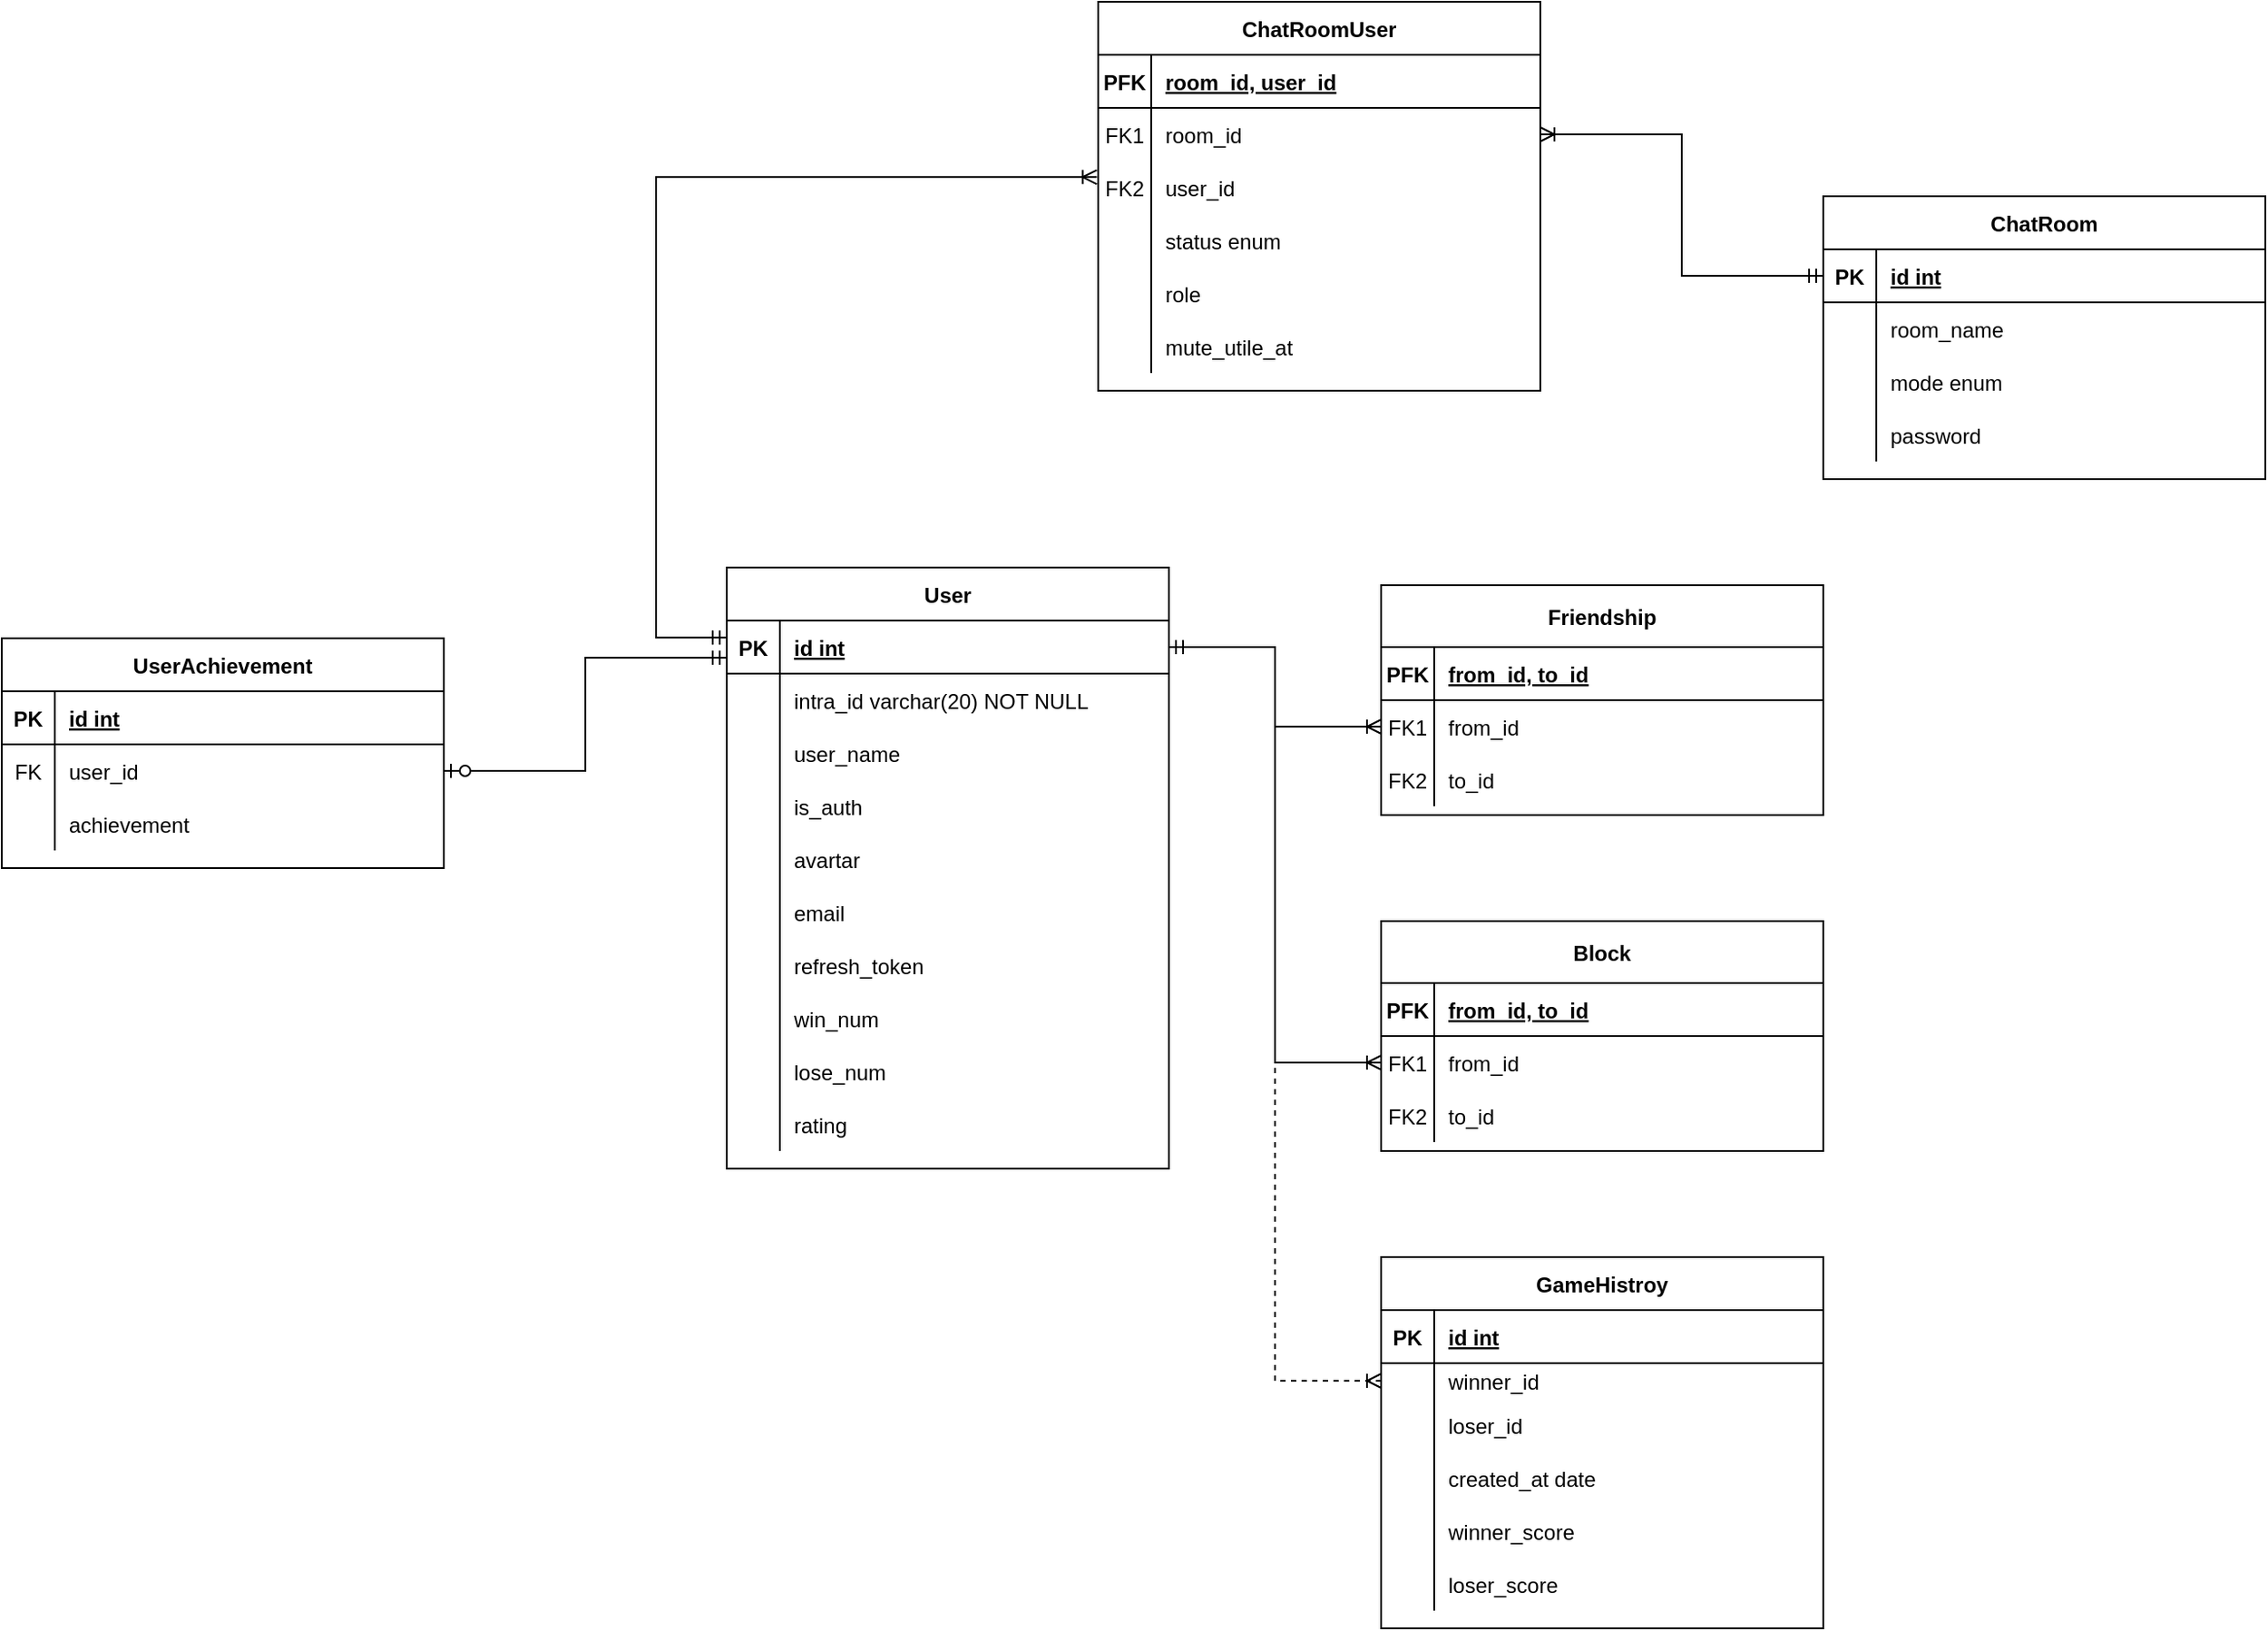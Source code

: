 <mxfile version="21.6.5" type="device">
  <diagram id="R2lEEEUBdFMjLlhIrx00" name="Page-1">
    <mxGraphModel dx="1644" dy="1623" grid="1" gridSize="10" guides="1" tooltips="1" connect="1" arrows="1" fold="1" page="1" pageScale="1" pageWidth="850" pageHeight="1100" math="0" shadow="0" extFonts="Permanent Marker^https://fonts.googleapis.com/css?family=Permanent+Marker">
      <root>
        <mxCell id="0" />
        <mxCell id="1" parent="0" />
        <mxCell id="lOmUBnbk2ktsmY-F3vOk-1" value="User" style="shape=table;startSize=30;container=1;collapsible=1;childLayout=tableLayout;fixedRows=1;rowLines=0;fontStyle=1;align=center;resizeLast=1;" parent="1" vertex="1">
          <mxGeometry y="250" width="250" height="340" as="geometry" />
        </mxCell>
        <mxCell id="lOmUBnbk2ktsmY-F3vOk-2" value="" style="shape=partialRectangle;collapsible=0;dropTarget=0;pointerEvents=0;fillColor=none;points=[[0,0.5],[1,0.5]];portConstraint=eastwest;top=0;left=0;right=0;bottom=1;" parent="lOmUBnbk2ktsmY-F3vOk-1" vertex="1">
          <mxGeometry y="30" width="250" height="30" as="geometry" />
        </mxCell>
        <mxCell id="lOmUBnbk2ktsmY-F3vOk-3" value="PK" style="shape=partialRectangle;overflow=hidden;connectable=0;fillColor=none;top=0;left=0;bottom=0;right=0;fontStyle=1;" parent="lOmUBnbk2ktsmY-F3vOk-2" vertex="1">
          <mxGeometry width="30" height="30" as="geometry">
            <mxRectangle width="30" height="30" as="alternateBounds" />
          </mxGeometry>
        </mxCell>
        <mxCell id="lOmUBnbk2ktsmY-F3vOk-4" value="id int" style="shape=partialRectangle;overflow=hidden;connectable=0;fillColor=none;top=0;left=0;bottom=0;right=0;align=left;spacingLeft=6;fontStyle=5;" parent="lOmUBnbk2ktsmY-F3vOk-2" vertex="1">
          <mxGeometry x="30" width="220" height="30" as="geometry">
            <mxRectangle width="220" height="30" as="alternateBounds" />
          </mxGeometry>
        </mxCell>
        <mxCell id="3Igh5YAxIbM6BhiKC6Sn-34" style="shape=partialRectangle;collapsible=0;dropTarget=0;pointerEvents=0;fillColor=none;points=[[0,0.5],[1,0.5]];portConstraint=eastwest;top=0;left=0;right=0;bottom=0;" parent="lOmUBnbk2ktsmY-F3vOk-1" vertex="1">
          <mxGeometry y="60" width="250" height="30" as="geometry" />
        </mxCell>
        <mxCell id="3Igh5YAxIbM6BhiKC6Sn-35" style="shape=partialRectangle;overflow=hidden;connectable=0;fillColor=none;top=0;left=0;bottom=0;right=0;" parent="3Igh5YAxIbM6BhiKC6Sn-34" vertex="1">
          <mxGeometry width="30" height="30" as="geometry">
            <mxRectangle width="30" height="30" as="alternateBounds" />
          </mxGeometry>
        </mxCell>
        <mxCell id="3Igh5YAxIbM6BhiKC6Sn-36" value="intra_id varchar(20) NOT NULL" style="shape=partialRectangle;overflow=hidden;connectable=0;fillColor=none;top=0;left=0;bottom=0;right=0;align=left;spacingLeft=6;" parent="3Igh5YAxIbM6BhiKC6Sn-34" vertex="1">
          <mxGeometry x="30" width="220" height="30" as="geometry">
            <mxRectangle width="220" height="30" as="alternateBounds" />
          </mxGeometry>
        </mxCell>
        <mxCell id="lOmUBnbk2ktsmY-F3vOk-8" value="" style="shape=partialRectangle;collapsible=0;dropTarget=0;pointerEvents=0;fillColor=none;points=[[0,0.5],[1,0.5]];portConstraint=eastwest;top=0;left=0;right=0;bottom=0;" parent="lOmUBnbk2ktsmY-F3vOk-1" vertex="1">
          <mxGeometry y="90" width="250" height="30" as="geometry" />
        </mxCell>
        <mxCell id="lOmUBnbk2ktsmY-F3vOk-9" value="" style="shape=partialRectangle;overflow=hidden;connectable=0;fillColor=none;top=0;left=0;bottom=0;right=0;" parent="lOmUBnbk2ktsmY-F3vOk-8" vertex="1">
          <mxGeometry width="30" height="30" as="geometry">
            <mxRectangle width="30" height="30" as="alternateBounds" />
          </mxGeometry>
        </mxCell>
        <mxCell id="lOmUBnbk2ktsmY-F3vOk-10" value="user_name" style="shape=partialRectangle;overflow=hidden;connectable=0;fillColor=none;top=0;left=0;bottom=0;right=0;align=left;spacingLeft=6;" parent="lOmUBnbk2ktsmY-F3vOk-8" vertex="1">
          <mxGeometry x="30" width="220" height="30" as="geometry">
            <mxRectangle width="220" height="30" as="alternateBounds" />
          </mxGeometry>
        </mxCell>
        <mxCell id="lOmUBnbk2ktsmY-F3vOk-19" value="" style="shape=partialRectangle;collapsible=0;dropTarget=0;pointerEvents=0;fillColor=none;points=[[0,0.5],[1,0.5]];portConstraint=eastwest;top=0;left=0;right=0;bottom=0;" parent="lOmUBnbk2ktsmY-F3vOk-1" vertex="1">
          <mxGeometry y="120" width="250" height="30" as="geometry" />
        </mxCell>
        <mxCell id="lOmUBnbk2ktsmY-F3vOk-20" value="" style="shape=partialRectangle;overflow=hidden;connectable=0;fillColor=none;top=0;left=0;bottom=0;right=0;" parent="lOmUBnbk2ktsmY-F3vOk-19" vertex="1">
          <mxGeometry width="30" height="30" as="geometry">
            <mxRectangle width="30" height="30" as="alternateBounds" />
          </mxGeometry>
        </mxCell>
        <mxCell id="lOmUBnbk2ktsmY-F3vOk-21" value="is_auth" style="shape=partialRectangle;overflow=hidden;connectable=0;fillColor=none;top=0;left=0;bottom=0;right=0;align=left;spacingLeft=6;" parent="lOmUBnbk2ktsmY-F3vOk-19" vertex="1">
          <mxGeometry x="30" width="220" height="30" as="geometry">
            <mxRectangle width="220" height="30" as="alternateBounds" />
          </mxGeometry>
        </mxCell>
        <mxCell id="lOmUBnbk2ktsmY-F3vOk-22" value="" style="shape=partialRectangle;collapsible=0;dropTarget=0;pointerEvents=0;fillColor=none;points=[[0,0.5],[1,0.5]];portConstraint=eastwest;top=0;left=0;right=0;bottom=0;" parent="lOmUBnbk2ktsmY-F3vOk-1" vertex="1">
          <mxGeometry y="150" width="250" height="30" as="geometry" />
        </mxCell>
        <mxCell id="lOmUBnbk2ktsmY-F3vOk-23" value="" style="shape=partialRectangle;overflow=hidden;connectable=0;fillColor=none;top=0;left=0;bottom=0;right=0;" parent="lOmUBnbk2ktsmY-F3vOk-22" vertex="1">
          <mxGeometry width="30" height="30" as="geometry">
            <mxRectangle width="30" height="30" as="alternateBounds" />
          </mxGeometry>
        </mxCell>
        <mxCell id="lOmUBnbk2ktsmY-F3vOk-24" value="avartar" style="shape=partialRectangle;overflow=hidden;connectable=0;fillColor=none;top=0;left=0;bottom=0;right=0;align=left;spacingLeft=6;" parent="lOmUBnbk2ktsmY-F3vOk-22" vertex="1">
          <mxGeometry x="30" width="220" height="30" as="geometry">
            <mxRectangle width="220" height="30" as="alternateBounds" />
          </mxGeometry>
        </mxCell>
        <mxCell id="lOmUBnbk2ktsmY-F3vOk-166" value="" style="shape=partialRectangle;collapsible=0;dropTarget=0;pointerEvents=0;fillColor=none;points=[[0,0.5],[1,0.5]];portConstraint=eastwest;top=0;left=0;right=0;bottom=0;" parent="lOmUBnbk2ktsmY-F3vOk-1" vertex="1">
          <mxGeometry y="180" width="250" height="30" as="geometry" />
        </mxCell>
        <mxCell id="lOmUBnbk2ktsmY-F3vOk-167" value="" style="shape=partialRectangle;overflow=hidden;connectable=0;fillColor=none;top=0;left=0;bottom=0;right=0;" parent="lOmUBnbk2ktsmY-F3vOk-166" vertex="1">
          <mxGeometry width="30" height="30" as="geometry">
            <mxRectangle width="30" height="30" as="alternateBounds" />
          </mxGeometry>
        </mxCell>
        <mxCell id="lOmUBnbk2ktsmY-F3vOk-168" value="email" style="shape=partialRectangle;overflow=hidden;connectable=0;fillColor=none;top=0;left=0;bottom=0;right=0;align=left;spacingLeft=6;" parent="lOmUBnbk2ktsmY-F3vOk-166" vertex="1">
          <mxGeometry x="30" width="220" height="30" as="geometry">
            <mxRectangle width="220" height="30" as="alternateBounds" />
          </mxGeometry>
        </mxCell>
        <mxCell id="gKuHBKnBErib6f4B9qJQ-1" style="shape=partialRectangle;collapsible=0;dropTarget=0;pointerEvents=0;fillColor=none;points=[[0,0.5],[1,0.5]];portConstraint=eastwest;top=0;left=0;right=0;bottom=0;" parent="lOmUBnbk2ktsmY-F3vOk-1" vertex="1">
          <mxGeometry y="210" width="250" height="30" as="geometry" />
        </mxCell>
        <mxCell id="gKuHBKnBErib6f4B9qJQ-2" style="shape=partialRectangle;overflow=hidden;connectable=0;fillColor=none;top=0;left=0;bottom=0;right=0;" parent="gKuHBKnBErib6f4B9qJQ-1" vertex="1">
          <mxGeometry width="30" height="30" as="geometry">
            <mxRectangle width="30" height="30" as="alternateBounds" />
          </mxGeometry>
        </mxCell>
        <mxCell id="gKuHBKnBErib6f4B9qJQ-3" value="refresh_token" style="shape=partialRectangle;overflow=hidden;connectable=0;fillColor=none;top=0;left=0;bottom=0;right=0;align=left;spacingLeft=6;" parent="gKuHBKnBErib6f4B9qJQ-1" vertex="1">
          <mxGeometry x="30" width="220" height="30" as="geometry">
            <mxRectangle width="220" height="30" as="alternateBounds" />
          </mxGeometry>
        </mxCell>
        <mxCell id="Z7fgZEx8f5D4Y4OrlSs_-15" style="shape=partialRectangle;collapsible=0;dropTarget=0;pointerEvents=0;fillColor=none;points=[[0,0.5],[1,0.5]];portConstraint=eastwest;top=0;left=0;right=0;bottom=0;" parent="lOmUBnbk2ktsmY-F3vOk-1" vertex="1">
          <mxGeometry y="240" width="250" height="30" as="geometry" />
        </mxCell>
        <mxCell id="Z7fgZEx8f5D4Y4OrlSs_-16" style="shape=partialRectangle;overflow=hidden;connectable=0;fillColor=none;top=0;left=0;bottom=0;right=0;" parent="Z7fgZEx8f5D4Y4OrlSs_-15" vertex="1">
          <mxGeometry width="30" height="30" as="geometry">
            <mxRectangle width="30" height="30" as="alternateBounds" />
          </mxGeometry>
        </mxCell>
        <mxCell id="Z7fgZEx8f5D4Y4OrlSs_-17" value="win_num" style="shape=partialRectangle;overflow=hidden;connectable=0;fillColor=none;top=0;left=0;bottom=0;right=0;align=left;spacingLeft=6;" parent="Z7fgZEx8f5D4Y4OrlSs_-15" vertex="1">
          <mxGeometry x="30" width="220" height="30" as="geometry">
            <mxRectangle width="220" height="30" as="alternateBounds" />
          </mxGeometry>
        </mxCell>
        <mxCell id="Z7fgZEx8f5D4Y4OrlSs_-18" style="shape=partialRectangle;collapsible=0;dropTarget=0;pointerEvents=0;fillColor=none;points=[[0,0.5],[1,0.5]];portConstraint=eastwest;top=0;left=0;right=0;bottom=0;" parent="lOmUBnbk2ktsmY-F3vOk-1" vertex="1">
          <mxGeometry y="270" width="250" height="30" as="geometry" />
        </mxCell>
        <mxCell id="Z7fgZEx8f5D4Y4OrlSs_-19" style="shape=partialRectangle;overflow=hidden;connectable=0;fillColor=none;top=0;left=0;bottom=0;right=0;" parent="Z7fgZEx8f5D4Y4OrlSs_-18" vertex="1">
          <mxGeometry width="30" height="30" as="geometry">
            <mxRectangle width="30" height="30" as="alternateBounds" />
          </mxGeometry>
        </mxCell>
        <mxCell id="Z7fgZEx8f5D4Y4OrlSs_-20" value="lose_num" style="shape=partialRectangle;overflow=hidden;connectable=0;fillColor=none;top=0;left=0;bottom=0;right=0;align=left;spacingLeft=6;" parent="Z7fgZEx8f5D4Y4OrlSs_-18" vertex="1">
          <mxGeometry x="30" width="220" height="30" as="geometry">
            <mxRectangle width="220" height="30" as="alternateBounds" />
          </mxGeometry>
        </mxCell>
        <mxCell id="Z7fgZEx8f5D4Y4OrlSs_-21" style="shape=partialRectangle;collapsible=0;dropTarget=0;pointerEvents=0;fillColor=none;points=[[0,0.5],[1,0.5]];portConstraint=eastwest;top=0;left=0;right=0;bottom=0;" parent="lOmUBnbk2ktsmY-F3vOk-1" vertex="1">
          <mxGeometry y="300" width="250" height="30" as="geometry" />
        </mxCell>
        <mxCell id="Z7fgZEx8f5D4Y4OrlSs_-22" style="shape=partialRectangle;overflow=hidden;connectable=0;fillColor=none;top=0;left=0;bottom=0;right=0;" parent="Z7fgZEx8f5D4Y4OrlSs_-21" vertex="1">
          <mxGeometry width="30" height="30" as="geometry">
            <mxRectangle width="30" height="30" as="alternateBounds" />
          </mxGeometry>
        </mxCell>
        <mxCell id="Z7fgZEx8f5D4Y4OrlSs_-23" value="rating" style="shape=partialRectangle;overflow=hidden;connectable=0;fillColor=none;top=0;left=0;bottom=0;right=0;align=left;spacingLeft=6;" parent="Z7fgZEx8f5D4Y4OrlSs_-21" vertex="1">
          <mxGeometry x="30" width="220" height="30" as="geometry">
            <mxRectangle width="220" height="30" as="alternateBounds" />
          </mxGeometry>
        </mxCell>
        <mxCell id="lOmUBnbk2ktsmY-F3vOk-28" value="Friendship" style="shape=table;startSize=35;container=1;collapsible=1;childLayout=tableLayout;fixedRows=1;rowLines=0;fontStyle=1;align=center;resizeLast=1;" parent="1" vertex="1">
          <mxGeometry x="370" y="260" width="250" height="130" as="geometry" />
        </mxCell>
        <mxCell id="lOmUBnbk2ktsmY-F3vOk-29" value="" style="shape=partialRectangle;collapsible=0;dropTarget=0;pointerEvents=0;fillColor=none;points=[[0,0.5],[1,0.5]];portConstraint=eastwest;top=0;left=0;right=0;bottom=1;" parent="lOmUBnbk2ktsmY-F3vOk-28" vertex="1">
          <mxGeometry y="35" width="250" height="30" as="geometry" />
        </mxCell>
        <mxCell id="lOmUBnbk2ktsmY-F3vOk-30" value="PFK" style="shape=partialRectangle;overflow=hidden;connectable=0;fillColor=none;top=0;left=0;bottom=0;right=0;fontStyle=1;" parent="lOmUBnbk2ktsmY-F3vOk-29" vertex="1">
          <mxGeometry width="30" height="30" as="geometry">
            <mxRectangle width="30" height="30" as="alternateBounds" />
          </mxGeometry>
        </mxCell>
        <mxCell id="lOmUBnbk2ktsmY-F3vOk-31" value="from_id, to_id" style="shape=partialRectangle;overflow=hidden;connectable=0;fillColor=none;top=0;left=0;bottom=0;right=0;align=left;spacingLeft=6;fontStyle=5;" parent="lOmUBnbk2ktsmY-F3vOk-29" vertex="1">
          <mxGeometry x="30" width="220" height="30" as="geometry">
            <mxRectangle width="220" height="30" as="alternateBounds" />
          </mxGeometry>
        </mxCell>
        <mxCell id="lOmUBnbk2ktsmY-F3vOk-32" value="" style="shape=partialRectangle;collapsible=0;dropTarget=0;pointerEvents=0;fillColor=none;points=[[0,0.5],[1,0.5]];portConstraint=eastwest;top=0;left=0;right=0;bottom=0;" parent="lOmUBnbk2ktsmY-F3vOk-28" vertex="1">
          <mxGeometry y="65" width="250" height="30" as="geometry" />
        </mxCell>
        <mxCell id="lOmUBnbk2ktsmY-F3vOk-33" value="FK1" style="shape=partialRectangle;overflow=hidden;connectable=0;fillColor=none;top=0;left=0;bottom=0;right=0;" parent="lOmUBnbk2ktsmY-F3vOk-32" vertex="1">
          <mxGeometry width="30" height="30" as="geometry">
            <mxRectangle width="30" height="30" as="alternateBounds" />
          </mxGeometry>
        </mxCell>
        <mxCell id="lOmUBnbk2ktsmY-F3vOk-34" value="from_id" style="shape=partialRectangle;overflow=hidden;connectable=0;fillColor=none;top=0;left=0;bottom=0;right=0;align=left;spacingLeft=6;" parent="lOmUBnbk2ktsmY-F3vOk-32" vertex="1">
          <mxGeometry x="30" width="220" height="30" as="geometry">
            <mxRectangle width="220" height="30" as="alternateBounds" />
          </mxGeometry>
        </mxCell>
        <mxCell id="lOmUBnbk2ktsmY-F3vOk-35" value="" style="shape=partialRectangle;collapsible=0;dropTarget=0;pointerEvents=0;fillColor=none;points=[[0,0.5],[1,0.5]];portConstraint=eastwest;top=0;left=0;right=0;bottom=0;" parent="lOmUBnbk2ktsmY-F3vOk-28" vertex="1">
          <mxGeometry y="95" width="250" height="30" as="geometry" />
        </mxCell>
        <mxCell id="lOmUBnbk2ktsmY-F3vOk-36" value="FK2" style="shape=partialRectangle;overflow=hidden;connectable=0;fillColor=none;top=0;left=0;bottom=0;right=0;" parent="lOmUBnbk2ktsmY-F3vOk-35" vertex="1">
          <mxGeometry width="30" height="30" as="geometry">
            <mxRectangle width="30" height="30" as="alternateBounds" />
          </mxGeometry>
        </mxCell>
        <mxCell id="lOmUBnbk2ktsmY-F3vOk-37" value="to_id" style="shape=partialRectangle;overflow=hidden;connectable=0;fillColor=none;top=0;left=0;bottom=0;right=0;align=left;spacingLeft=6;" parent="lOmUBnbk2ktsmY-F3vOk-35" vertex="1">
          <mxGeometry x="30" width="220" height="30" as="geometry">
            <mxRectangle width="220" height="30" as="alternateBounds" />
          </mxGeometry>
        </mxCell>
        <mxCell id="lOmUBnbk2ktsmY-F3vOk-66" value="GameHistroy" style="shape=table;startSize=30;container=1;collapsible=1;childLayout=tableLayout;fixedRows=1;rowLines=0;fontStyle=1;align=center;resizeLast=1;" parent="1" vertex="1">
          <mxGeometry x="370" y="640" width="250" height="210" as="geometry" />
        </mxCell>
        <mxCell id="lOmUBnbk2ktsmY-F3vOk-67" value="" style="shape=partialRectangle;collapsible=0;dropTarget=0;pointerEvents=0;fillColor=none;points=[[0,0.5],[1,0.5]];portConstraint=eastwest;top=0;left=0;right=0;bottom=1;" parent="lOmUBnbk2ktsmY-F3vOk-66" vertex="1">
          <mxGeometry y="30" width="250" height="30" as="geometry" />
        </mxCell>
        <mxCell id="lOmUBnbk2ktsmY-F3vOk-68" value="PK" style="shape=partialRectangle;overflow=hidden;connectable=0;fillColor=none;top=0;left=0;bottom=0;right=0;fontStyle=1;" parent="lOmUBnbk2ktsmY-F3vOk-67" vertex="1">
          <mxGeometry width="30" height="30" as="geometry">
            <mxRectangle width="30" height="30" as="alternateBounds" />
          </mxGeometry>
        </mxCell>
        <mxCell id="lOmUBnbk2ktsmY-F3vOk-69" value="id int" style="shape=partialRectangle;overflow=hidden;connectable=0;fillColor=none;top=0;left=0;bottom=0;right=0;align=left;spacingLeft=6;fontStyle=5;" parent="lOmUBnbk2ktsmY-F3vOk-67" vertex="1">
          <mxGeometry x="30" width="220" height="30" as="geometry">
            <mxRectangle width="220" height="30" as="alternateBounds" />
          </mxGeometry>
        </mxCell>
        <mxCell id="lOmUBnbk2ktsmY-F3vOk-70" value="" style="shape=partialRectangle;collapsible=0;dropTarget=0;pointerEvents=0;fillColor=none;points=[[0,0.5],[1,0.5]];portConstraint=eastwest;top=0;left=0;right=0;bottom=0;" parent="lOmUBnbk2ktsmY-F3vOk-66" vertex="1">
          <mxGeometry y="60" width="250" height="20" as="geometry" />
        </mxCell>
        <mxCell id="lOmUBnbk2ktsmY-F3vOk-71" value="" style="shape=partialRectangle;overflow=hidden;connectable=0;fillColor=none;top=0;left=0;bottom=0;right=0;" parent="lOmUBnbk2ktsmY-F3vOk-70" vertex="1">
          <mxGeometry width="30" height="20" as="geometry">
            <mxRectangle width="30" height="20" as="alternateBounds" />
          </mxGeometry>
        </mxCell>
        <mxCell id="lOmUBnbk2ktsmY-F3vOk-72" value="winner_id" style="shape=partialRectangle;overflow=hidden;connectable=0;fillColor=none;top=0;left=0;bottom=0;right=0;align=left;spacingLeft=6;" parent="lOmUBnbk2ktsmY-F3vOk-70" vertex="1">
          <mxGeometry x="30" width="220" height="20" as="geometry">
            <mxRectangle width="220" height="20" as="alternateBounds" />
          </mxGeometry>
        </mxCell>
        <mxCell id="lOmUBnbk2ktsmY-F3vOk-73" value="" style="shape=partialRectangle;collapsible=0;dropTarget=0;pointerEvents=0;fillColor=none;points=[[0,0.5],[1,0.5]];portConstraint=eastwest;top=0;left=0;right=0;bottom=0;" parent="lOmUBnbk2ktsmY-F3vOk-66" vertex="1">
          <mxGeometry y="80" width="250" height="30" as="geometry" />
        </mxCell>
        <mxCell id="lOmUBnbk2ktsmY-F3vOk-74" value="" style="shape=partialRectangle;overflow=hidden;connectable=0;fillColor=none;top=0;left=0;bottom=0;right=0;" parent="lOmUBnbk2ktsmY-F3vOk-73" vertex="1">
          <mxGeometry width="30" height="30" as="geometry">
            <mxRectangle width="30" height="30" as="alternateBounds" />
          </mxGeometry>
        </mxCell>
        <mxCell id="lOmUBnbk2ktsmY-F3vOk-75" value="loser_id" style="shape=partialRectangle;overflow=hidden;connectable=0;fillColor=none;top=0;left=0;bottom=0;right=0;align=left;spacingLeft=6;" parent="lOmUBnbk2ktsmY-F3vOk-73" vertex="1">
          <mxGeometry x="30" width="220" height="30" as="geometry">
            <mxRectangle width="220" height="30" as="alternateBounds" />
          </mxGeometry>
        </mxCell>
        <mxCell id="lOmUBnbk2ktsmY-F3vOk-76" value="" style="shape=partialRectangle;collapsible=0;dropTarget=0;pointerEvents=0;fillColor=none;points=[[0,0.5],[1,0.5]];portConstraint=eastwest;top=0;left=0;right=0;bottom=0;" parent="lOmUBnbk2ktsmY-F3vOk-66" vertex="1">
          <mxGeometry y="110" width="250" height="30" as="geometry" />
        </mxCell>
        <mxCell id="lOmUBnbk2ktsmY-F3vOk-77" value="" style="shape=partialRectangle;overflow=hidden;connectable=0;fillColor=none;top=0;left=0;bottom=0;right=0;" parent="lOmUBnbk2ktsmY-F3vOk-76" vertex="1">
          <mxGeometry width="30" height="30" as="geometry">
            <mxRectangle width="30" height="30" as="alternateBounds" />
          </mxGeometry>
        </mxCell>
        <mxCell id="lOmUBnbk2ktsmY-F3vOk-78" value="created_at date" style="shape=partialRectangle;overflow=hidden;connectable=0;fillColor=none;top=0;left=0;bottom=0;right=0;align=left;spacingLeft=6;" parent="lOmUBnbk2ktsmY-F3vOk-76" vertex="1">
          <mxGeometry x="30" width="220" height="30" as="geometry">
            <mxRectangle width="220" height="30" as="alternateBounds" />
          </mxGeometry>
        </mxCell>
        <mxCell id="u-hAwEePGEWqM_H_SsDA-7" style="shape=partialRectangle;collapsible=0;dropTarget=0;pointerEvents=0;fillColor=none;points=[[0,0.5],[1,0.5]];portConstraint=eastwest;top=0;left=0;right=0;bottom=0;" parent="lOmUBnbk2ktsmY-F3vOk-66" vertex="1">
          <mxGeometry y="140" width="250" height="30" as="geometry" />
        </mxCell>
        <mxCell id="u-hAwEePGEWqM_H_SsDA-8" style="shape=partialRectangle;overflow=hidden;connectable=0;fillColor=none;top=0;left=0;bottom=0;right=0;" parent="u-hAwEePGEWqM_H_SsDA-7" vertex="1">
          <mxGeometry width="30" height="30" as="geometry">
            <mxRectangle width="30" height="30" as="alternateBounds" />
          </mxGeometry>
        </mxCell>
        <mxCell id="u-hAwEePGEWqM_H_SsDA-9" value="winner_score" style="shape=partialRectangle;overflow=hidden;connectable=0;fillColor=none;top=0;left=0;bottom=0;right=0;align=left;spacingLeft=6;" parent="u-hAwEePGEWqM_H_SsDA-7" vertex="1">
          <mxGeometry x="30" width="220" height="30" as="geometry">
            <mxRectangle width="220" height="30" as="alternateBounds" />
          </mxGeometry>
        </mxCell>
        <mxCell id="u-hAwEePGEWqM_H_SsDA-4" style="shape=partialRectangle;collapsible=0;dropTarget=0;pointerEvents=0;fillColor=none;points=[[0,0.5],[1,0.5]];portConstraint=eastwest;top=0;left=0;right=0;bottom=0;" parent="lOmUBnbk2ktsmY-F3vOk-66" vertex="1">
          <mxGeometry y="170" width="250" height="30" as="geometry" />
        </mxCell>
        <mxCell id="u-hAwEePGEWqM_H_SsDA-5" style="shape=partialRectangle;overflow=hidden;connectable=0;fillColor=none;top=0;left=0;bottom=0;right=0;" parent="u-hAwEePGEWqM_H_SsDA-4" vertex="1">
          <mxGeometry width="30" height="30" as="geometry">
            <mxRectangle width="30" height="30" as="alternateBounds" />
          </mxGeometry>
        </mxCell>
        <mxCell id="u-hAwEePGEWqM_H_SsDA-6" value="loser_score" style="shape=partialRectangle;overflow=hidden;connectable=0;fillColor=none;top=0;left=0;bottom=0;right=0;align=left;spacingLeft=6;" parent="u-hAwEePGEWqM_H_SsDA-4" vertex="1">
          <mxGeometry x="30" width="220" height="30" as="geometry">
            <mxRectangle width="220" height="30" as="alternateBounds" />
          </mxGeometry>
        </mxCell>
        <mxCell id="lOmUBnbk2ktsmY-F3vOk-104" value="ChatRoom" style="shape=table;startSize=30;container=1;collapsible=1;childLayout=tableLayout;fixedRows=1;rowLines=0;fontStyle=1;align=center;resizeLast=1;" parent="1" vertex="1">
          <mxGeometry x="620" y="40" width="250" height="160" as="geometry" />
        </mxCell>
        <mxCell id="lOmUBnbk2ktsmY-F3vOk-105" value="" style="shape=partialRectangle;collapsible=0;dropTarget=0;pointerEvents=0;fillColor=none;points=[[0,0.5],[1,0.5]];portConstraint=eastwest;top=0;left=0;right=0;bottom=1;" parent="lOmUBnbk2ktsmY-F3vOk-104" vertex="1">
          <mxGeometry y="30" width="250" height="30" as="geometry" />
        </mxCell>
        <mxCell id="lOmUBnbk2ktsmY-F3vOk-106" value="PK" style="shape=partialRectangle;overflow=hidden;connectable=0;fillColor=none;top=0;left=0;bottom=0;right=0;fontStyle=1;" parent="lOmUBnbk2ktsmY-F3vOk-105" vertex="1">
          <mxGeometry width="30" height="30" as="geometry">
            <mxRectangle width="30" height="30" as="alternateBounds" />
          </mxGeometry>
        </mxCell>
        <mxCell id="lOmUBnbk2ktsmY-F3vOk-107" value="id int" style="shape=partialRectangle;overflow=hidden;connectable=0;fillColor=none;top=0;left=0;bottom=0;right=0;align=left;spacingLeft=6;fontStyle=5;" parent="lOmUBnbk2ktsmY-F3vOk-105" vertex="1">
          <mxGeometry x="30" width="220" height="30" as="geometry">
            <mxRectangle width="220" height="30" as="alternateBounds" />
          </mxGeometry>
        </mxCell>
        <mxCell id="dYLwqOKoDBFMigCg1YAO-10" style="shape=partialRectangle;collapsible=0;dropTarget=0;pointerEvents=0;fillColor=none;points=[[0,0.5],[1,0.5]];portConstraint=eastwest;top=0;left=0;right=0;bottom=0;" parent="lOmUBnbk2ktsmY-F3vOk-104" vertex="1">
          <mxGeometry y="60" width="250" height="30" as="geometry" />
        </mxCell>
        <mxCell id="dYLwqOKoDBFMigCg1YAO-11" style="shape=partialRectangle;overflow=hidden;connectable=0;fillColor=none;top=0;left=0;bottom=0;right=0;" parent="dYLwqOKoDBFMigCg1YAO-10" vertex="1">
          <mxGeometry width="30" height="30" as="geometry">
            <mxRectangle width="30" height="30" as="alternateBounds" />
          </mxGeometry>
        </mxCell>
        <mxCell id="dYLwqOKoDBFMigCg1YAO-12" value="room_name" style="shape=partialRectangle;overflow=hidden;connectable=0;fillColor=none;top=0;left=0;bottom=0;right=0;align=left;spacingLeft=6;" parent="dYLwqOKoDBFMigCg1YAO-10" vertex="1">
          <mxGeometry x="30" width="220" height="30" as="geometry">
            <mxRectangle width="220" height="30" as="alternateBounds" />
          </mxGeometry>
        </mxCell>
        <mxCell id="lOmUBnbk2ktsmY-F3vOk-108" value="" style="shape=partialRectangle;collapsible=0;dropTarget=0;pointerEvents=0;fillColor=none;points=[[0,0.5],[1,0.5]];portConstraint=eastwest;top=0;left=0;right=0;bottom=0;" parent="lOmUBnbk2ktsmY-F3vOk-104" vertex="1">
          <mxGeometry y="90" width="250" height="30" as="geometry" />
        </mxCell>
        <mxCell id="lOmUBnbk2ktsmY-F3vOk-109" value="" style="shape=partialRectangle;overflow=hidden;connectable=0;fillColor=none;top=0;left=0;bottom=0;right=0;" parent="lOmUBnbk2ktsmY-F3vOk-108" vertex="1">
          <mxGeometry width="30" height="30" as="geometry">
            <mxRectangle width="30" height="30" as="alternateBounds" />
          </mxGeometry>
        </mxCell>
        <mxCell id="lOmUBnbk2ktsmY-F3vOk-110" value="mode enum" style="shape=partialRectangle;overflow=hidden;connectable=0;fillColor=none;top=0;left=0;bottom=0;right=0;align=left;spacingLeft=6;" parent="lOmUBnbk2ktsmY-F3vOk-108" vertex="1">
          <mxGeometry x="30" width="220" height="30" as="geometry">
            <mxRectangle width="220" height="30" as="alternateBounds" />
          </mxGeometry>
        </mxCell>
        <mxCell id="lOmUBnbk2ktsmY-F3vOk-111" value="" style="shape=partialRectangle;collapsible=0;dropTarget=0;pointerEvents=0;fillColor=none;points=[[0,0.5],[1,0.5]];portConstraint=eastwest;top=0;left=0;right=0;bottom=0;" parent="lOmUBnbk2ktsmY-F3vOk-104" vertex="1">
          <mxGeometry y="120" width="250" height="30" as="geometry" />
        </mxCell>
        <mxCell id="lOmUBnbk2ktsmY-F3vOk-112" value="" style="shape=partialRectangle;overflow=hidden;connectable=0;fillColor=none;top=0;left=0;bottom=0;right=0;" parent="lOmUBnbk2ktsmY-F3vOk-111" vertex="1">
          <mxGeometry width="30" height="30" as="geometry">
            <mxRectangle width="30" height="30" as="alternateBounds" />
          </mxGeometry>
        </mxCell>
        <mxCell id="lOmUBnbk2ktsmY-F3vOk-113" value="password" style="shape=partialRectangle;overflow=hidden;connectable=0;fillColor=none;top=0;left=0;bottom=0;right=0;align=left;spacingLeft=6;" parent="lOmUBnbk2ktsmY-F3vOk-111" vertex="1">
          <mxGeometry x="30" width="220" height="30" as="geometry">
            <mxRectangle width="220" height="30" as="alternateBounds" />
          </mxGeometry>
        </mxCell>
        <mxCell id="lOmUBnbk2ktsmY-F3vOk-133" value="UserAchievement" style="shape=table;startSize=30;container=1;collapsible=1;childLayout=tableLayout;fixedRows=1;rowLines=0;fontStyle=1;align=center;resizeLast=1;" parent="1" vertex="1">
          <mxGeometry x="-410" y="290" width="250" height="130" as="geometry" />
        </mxCell>
        <mxCell id="lOmUBnbk2ktsmY-F3vOk-134" value="" style="shape=partialRectangle;collapsible=0;dropTarget=0;pointerEvents=0;fillColor=none;points=[[0,0.5],[1,0.5]];portConstraint=eastwest;top=0;left=0;right=0;bottom=1;" parent="lOmUBnbk2ktsmY-F3vOk-133" vertex="1">
          <mxGeometry y="30" width="250" height="30" as="geometry" />
        </mxCell>
        <mxCell id="lOmUBnbk2ktsmY-F3vOk-135" value="PK" style="shape=partialRectangle;overflow=hidden;connectable=0;fillColor=none;top=0;left=0;bottom=0;right=0;fontStyle=1;" parent="lOmUBnbk2ktsmY-F3vOk-134" vertex="1">
          <mxGeometry width="30" height="30" as="geometry">
            <mxRectangle width="30" height="30" as="alternateBounds" />
          </mxGeometry>
        </mxCell>
        <mxCell id="lOmUBnbk2ktsmY-F3vOk-136" value="id int" style="shape=partialRectangle;overflow=hidden;connectable=0;fillColor=none;top=0;left=0;bottom=0;right=0;align=left;spacingLeft=6;fontStyle=5;" parent="lOmUBnbk2ktsmY-F3vOk-134" vertex="1">
          <mxGeometry x="30" width="220" height="30" as="geometry">
            <mxRectangle width="220" height="30" as="alternateBounds" />
          </mxGeometry>
        </mxCell>
        <mxCell id="lOmUBnbk2ktsmY-F3vOk-137" value="" style="shape=partialRectangle;collapsible=0;dropTarget=0;pointerEvents=0;fillColor=none;points=[[0,0.5],[1,0.5]];portConstraint=eastwest;top=0;left=0;right=0;bottom=0;" parent="lOmUBnbk2ktsmY-F3vOk-133" vertex="1">
          <mxGeometry y="60" width="250" height="30" as="geometry" />
        </mxCell>
        <mxCell id="lOmUBnbk2ktsmY-F3vOk-138" value="FK" style="shape=partialRectangle;overflow=hidden;connectable=0;fillColor=none;top=0;left=0;bottom=0;right=0;" parent="lOmUBnbk2ktsmY-F3vOk-137" vertex="1">
          <mxGeometry width="30" height="30" as="geometry">
            <mxRectangle width="30" height="30" as="alternateBounds" />
          </mxGeometry>
        </mxCell>
        <mxCell id="lOmUBnbk2ktsmY-F3vOk-139" value="user_id" style="shape=partialRectangle;overflow=hidden;connectable=0;fillColor=none;top=0;left=0;bottom=0;right=0;align=left;spacingLeft=6;" parent="lOmUBnbk2ktsmY-F3vOk-137" vertex="1">
          <mxGeometry x="30" width="220" height="30" as="geometry">
            <mxRectangle width="220" height="30" as="alternateBounds" />
          </mxGeometry>
        </mxCell>
        <mxCell id="lOmUBnbk2ktsmY-F3vOk-140" value="" style="shape=partialRectangle;collapsible=0;dropTarget=0;pointerEvents=0;fillColor=none;points=[[0,0.5],[1,0.5]];portConstraint=eastwest;top=0;left=0;right=0;bottom=0;" parent="lOmUBnbk2ktsmY-F3vOk-133" vertex="1">
          <mxGeometry y="90" width="250" height="30" as="geometry" />
        </mxCell>
        <mxCell id="lOmUBnbk2ktsmY-F3vOk-141" value="" style="shape=partialRectangle;overflow=hidden;connectable=0;fillColor=none;top=0;left=0;bottom=0;right=0;" parent="lOmUBnbk2ktsmY-F3vOk-140" vertex="1">
          <mxGeometry width="30" height="30" as="geometry">
            <mxRectangle width="30" height="30" as="alternateBounds" />
          </mxGeometry>
        </mxCell>
        <mxCell id="lOmUBnbk2ktsmY-F3vOk-142" value="achievement" style="shape=partialRectangle;overflow=hidden;connectable=0;fillColor=none;top=0;left=0;bottom=0;right=0;align=left;spacingLeft=6;" parent="lOmUBnbk2ktsmY-F3vOk-140" vertex="1">
          <mxGeometry x="30" width="220" height="30" as="geometry">
            <mxRectangle width="220" height="30" as="alternateBounds" />
          </mxGeometry>
        </mxCell>
        <mxCell id="lOmUBnbk2ktsmY-F3vOk-146" value="ChatRoomUser" style="shape=table;startSize=30;container=1;collapsible=1;childLayout=tableLayout;fixedRows=1;rowLines=0;fontStyle=1;align=center;resizeLast=1;" parent="1" vertex="1">
          <mxGeometry x="210" y="-70" width="250" height="220" as="geometry" />
        </mxCell>
        <mxCell id="lOmUBnbk2ktsmY-F3vOk-147" value="" style="shape=partialRectangle;collapsible=0;dropTarget=0;pointerEvents=0;fillColor=none;points=[[0,0.5],[1,0.5]];portConstraint=eastwest;top=0;left=0;right=0;bottom=1;" parent="lOmUBnbk2ktsmY-F3vOk-146" vertex="1">
          <mxGeometry y="30" width="250" height="30" as="geometry" />
        </mxCell>
        <mxCell id="lOmUBnbk2ktsmY-F3vOk-148" value="PFK" style="shape=partialRectangle;overflow=hidden;connectable=0;fillColor=none;top=0;left=0;bottom=0;right=0;fontStyle=1;" parent="lOmUBnbk2ktsmY-F3vOk-147" vertex="1">
          <mxGeometry width="30" height="30" as="geometry">
            <mxRectangle width="30" height="30" as="alternateBounds" />
          </mxGeometry>
        </mxCell>
        <mxCell id="lOmUBnbk2ktsmY-F3vOk-149" value="room_id, user_id" style="shape=partialRectangle;overflow=hidden;connectable=0;fillColor=none;top=0;left=0;bottom=0;right=0;align=left;spacingLeft=6;fontStyle=5;" parent="lOmUBnbk2ktsmY-F3vOk-147" vertex="1">
          <mxGeometry x="30" width="220" height="30" as="geometry">
            <mxRectangle width="220" height="30" as="alternateBounds" />
          </mxGeometry>
        </mxCell>
        <mxCell id="lOmUBnbk2ktsmY-F3vOk-150" value="" style="shape=partialRectangle;collapsible=0;dropTarget=0;pointerEvents=0;fillColor=none;points=[[0,0.5],[1,0.5]];portConstraint=eastwest;top=0;left=0;right=0;bottom=0;" parent="lOmUBnbk2ktsmY-F3vOk-146" vertex="1">
          <mxGeometry y="60" width="250" height="30" as="geometry" />
        </mxCell>
        <mxCell id="lOmUBnbk2ktsmY-F3vOk-151" value="FK1" style="shape=partialRectangle;overflow=hidden;connectable=0;fillColor=none;top=0;left=0;bottom=0;right=0;" parent="lOmUBnbk2ktsmY-F3vOk-150" vertex="1">
          <mxGeometry width="30" height="30" as="geometry">
            <mxRectangle width="30" height="30" as="alternateBounds" />
          </mxGeometry>
        </mxCell>
        <mxCell id="lOmUBnbk2ktsmY-F3vOk-152" value="room_id" style="shape=partialRectangle;overflow=hidden;connectable=0;fillColor=none;top=0;left=0;bottom=0;right=0;align=left;spacingLeft=6;" parent="lOmUBnbk2ktsmY-F3vOk-150" vertex="1">
          <mxGeometry x="30" width="220" height="30" as="geometry">
            <mxRectangle width="220" height="30" as="alternateBounds" />
          </mxGeometry>
        </mxCell>
        <mxCell id="lOmUBnbk2ktsmY-F3vOk-153" value="" style="shape=partialRectangle;collapsible=0;dropTarget=0;pointerEvents=0;fillColor=none;points=[[0,0.5],[1,0.5]];portConstraint=eastwest;top=0;left=0;right=0;bottom=0;" parent="lOmUBnbk2ktsmY-F3vOk-146" vertex="1">
          <mxGeometry y="90" width="250" height="30" as="geometry" />
        </mxCell>
        <mxCell id="lOmUBnbk2ktsmY-F3vOk-154" value="FK2" style="shape=partialRectangle;overflow=hidden;connectable=0;fillColor=none;top=0;left=0;bottom=0;right=0;" parent="lOmUBnbk2ktsmY-F3vOk-153" vertex="1">
          <mxGeometry width="30" height="30" as="geometry">
            <mxRectangle width="30" height="30" as="alternateBounds" />
          </mxGeometry>
        </mxCell>
        <mxCell id="lOmUBnbk2ktsmY-F3vOk-155" value="user_id" style="shape=partialRectangle;overflow=hidden;connectable=0;fillColor=none;top=0;left=0;bottom=0;right=0;align=left;spacingLeft=6;" parent="lOmUBnbk2ktsmY-F3vOk-153" vertex="1">
          <mxGeometry x="30" width="220" height="30" as="geometry">
            <mxRectangle width="220" height="30" as="alternateBounds" />
          </mxGeometry>
        </mxCell>
        <mxCell id="lOmUBnbk2ktsmY-F3vOk-157" value="" style="shape=partialRectangle;collapsible=0;dropTarget=0;pointerEvents=0;fillColor=none;points=[[0,0.5],[1,0.5]];portConstraint=eastwest;top=0;left=0;right=0;bottom=0;" parent="lOmUBnbk2ktsmY-F3vOk-146" vertex="1">
          <mxGeometry y="120" width="250" height="30" as="geometry" />
        </mxCell>
        <mxCell id="lOmUBnbk2ktsmY-F3vOk-158" value="" style="shape=partialRectangle;overflow=hidden;connectable=0;fillColor=none;top=0;left=0;bottom=0;right=0;" parent="lOmUBnbk2ktsmY-F3vOk-157" vertex="1">
          <mxGeometry width="30" height="30" as="geometry">
            <mxRectangle width="30" height="30" as="alternateBounds" />
          </mxGeometry>
        </mxCell>
        <mxCell id="lOmUBnbk2ktsmY-F3vOk-159" value="status enum" style="shape=partialRectangle;overflow=hidden;connectable=0;fillColor=none;top=0;left=0;bottom=0;right=0;align=left;spacingLeft=6;" parent="lOmUBnbk2ktsmY-F3vOk-157" vertex="1">
          <mxGeometry x="30" width="220" height="30" as="geometry">
            <mxRectangle width="220" height="30" as="alternateBounds" />
          </mxGeometry>
        </mxCell>
        <mxCell id="lOmUBnbk2ktsmY-F3vOk-160" value="" style="shape=partialRectangle;collapsible=0;dropTarget=0;pointerEvents=0;fillColor=none;points=[[0,0.5],[1,0.5]];portConstraint=eastwest;top=0;left=0;right=0;bottom=0;" parent="lOmUBnbk2ktsmY-F3vOk-146" vertex="1">
          <mxGeometry y="150" width="250" height="30" as="geometry" />
        </mxCell>
        <mxCell id="lOmUBnbk2ktsmY-F3vOk-161" value="" style="shape=partialRectangle;overflow=hidden;connectable=0;fillColor=none;top=0;left=0;bottom=0;right=0;" parent="lOmUBnbk2ktsmY-F3vOk-160" vertex="1">
          <mxGeometry width="30" height="30" as="geometry">
            <mxRectangle width="30" height="30" as="alternateBounds" />
          </mxGeometry>
        </mxCell>
        <mxCell id="lOmUBnbk2ktsmY-F3vOk-162" value="role" style="shape=partialRectangle;overflow=hidden;connectable=0;fillColor=none;top=0;left=0;bottom=0;right=0;align=left;spacingLeft=6;" parent="lOmUBnbk2ktsmY-F3vOk-160" vertex="1">
          <mxGeometry x="30" width="220" height="30" as="geometry">
            <mxRectangle width="220" height="30" as="alternateBounds" />
          </mxGeometry>
        </mxCell>
        <mxCell id="lOmUBnbk2ktsmY-F3vOk-163" value="" style="shape=partialRectangle;collapsible=0;dropTarget=0;pointerEvents=0;fillColor=none;points=[[0,0.5],[1,0.5]];portConstraint=eastwest;top=0;left=0;right=0;bottom=0;" parent="lOmUBnbk2ktsmY-F3vOk-146" vertex="1">
          <mxGeometry y="180" width="250" height="30" as="geometry" />
        </mxCell>
        <mxCell id="lOmUBnbk2ktsmY-F3vOk-164" value="" style="shape=partialRectangle;overflow=hidden;connectable=0;fillColor=none;top=0;left=0;bottom=0;right=0;" parent="lOmUBnbk2ktsmY-F3vOk-163" vertex="1">
          <mxGeometry width="30" height="30" as="geometry">
            <mxRectangle width="30" height="30" as="alternateBounds" />
          </mxGeometry>
        </mxCell>
        <mxCell id="lOmUBnbk2ktsmY-F3vOk-165" value="mute_utile_at" style="shape=partialRectangle;overflow=hidden;connectable=0;fillColor=none;top=0;left=0;bottom=0;right=0;align=left;spacingLeft=6;" parent="lOmUBnbk2ktsmY-F3vOk-163" vertex="1">
          <mxGeometry x="30" width="220" height="30" as="geometry">
            <mxRectangle width="220" height="30" as="alternateBounds" />
          </mxGeometry>
        </mxCell>
        <mxCell id="a2o6q7m26Bu4i-yZXkgG-1" value="" style="edgeStyle=elbowEdgeStyle;fontSize=12;html=1;endArrow=ERoneToMany;endFill=0;rounded=0;entryX=-0.003;entryY=0.305;entryDx=0;entryDy=0;exitX=0;exitY=0.319;exitDx=0;exitDy=0;startArrow=ERmandOne;startFill=0;exitPerimeter=0;entryPerimeter=0;" parent="1" source="lOmUBnbk2ktsmY-F3vOk-2" target="lOmUBnbk2ktsmY-F3vOk-153" edge="1">
          <mxGeometry width="100" height="100" relative="1" as="geometry">
            <mxPoint y="185" as="sourcePoint" />
            <mxPoint x="180" as="targetPoint" />
            <Array as="points">
              <mxPoint x="-40" y="170" />
            </Array>
          </mxGeometry>
        </mxCell>
        <mxCell id="a2o6q7m26Bu4i-yZXkgG-2" value="" style="edgeStyle=elbowEdgeStyle;fontSize=12;html=1;endArrow=ERoneToMany;endFill=0;rounded=0;exitX=0;exitY=0.5;exitDx=0;exitDy=0;entryX=1;entryY=0.5;entryDx=0;entryDy=0;startArrow=ERmandOne;startFill=0;" parent="1" source="lOmUBnbk2ktsmY-F3vOk-105" target="lOmUBnbk2ktsmY-F3vOk-150" edge="1">
          <mxGeometry width="100" height="100" relative="1" as="geometry">
            <mxPoint x="480" y="210" as="sourcePoint" />
            <mxPoint x="580" y="110" as="targetPoint" />
          </mxGeometry>
        </mxCell>
        <mxCell id="a2o6q7m26Bu4i-yZXkgG-4" value="" style="edgeStyle=elbowEdgeStyle;fontSize=12;html=1;endArrow=ERmandOne;startArrow=ERzeroToOne;rounded=0;exitX=1;exitY=0.5;exitDx=0;exitDy=0;startFill=0;" parent="1" source="lOmUBnbk2ktsmY-F3vOk-137" edge="1">
          <mxGeometry width="100" height="100" relative="1" as="geometry">
            <mxPoint x="-130" y="400" as="sourcePoint" />
            <mxPoint y="301" as="targetPoint" />
          </mxGeometry>
        </mxCell>
        <mxCell id="3Igh5YAxIbM6BhiKC6Sn-8" style="edgeStyle=orthogonalEdgeStyle;rounded=0;orthogonalLoop=1;jettySize=auto;html=1;exitX=0;exitY=0.5;exitDx=0;exitDy=0;endArrow=none;endFill=0;startArrow=ERoneToMany;startFill=0;entryX=1;entryY=0.5;entryDx=0;entryDy=0;" parent="1" source="lOmUBnbk2ktsmY-F3vOk-32" target="lOmUBnbk2ktsmY-F3vOk-2" edge="1">
          <mxGeometry relative="1" as="geometry" />
        </mxCell>
        <mxCell id="3Igh5YAxIbM6BhiKC6Sn-51" style="edgeStyle=orthogonalEdgeStyle;rounded=0;orthogonalLoop=1;jettySize=auto;html=1;exitX=0;exitY=0.5;exitDx=0;exitDy=0;entryX=1;entryY=0.5;entryDx=0;entryDy=0;endArrow=none;endFill=0;startArrow=ERoneToMany;startFill=0;dashed=1;" parent="1" source="lOmUBnbk2ktsmY-F3vOk-70" target="lOmUBnbk2ktsmY-F3vOk-2" edge="1">
          <mxGeometry relative="1" as="geometry" />
        </mxCell>
        <mxCell id="ecRwQpdgvNtTNM7EGtm8-1" value="Block" style="shape=table;startSize=35;container=1;collapsible=1;childLayout=tableLayout;fixedRows=1;rowLines=0;fontStyle=1;align=center;resizeLast=1;" parent="1" vertex="1">
          <mxGeometry x="370" y="450" width="250" height="130" as="geometry" />
        </mxCell>
        <mxCell id="ecRwQpdgvNtTNM7EGtm8-2" value="" style="shape=partialRectangle;collapsible=0;dropTarget=0;pointerEvents=0;fillColor=none;points=[[0,0.5],[1,0.5]];portConstraint=eastwest;top=0;left=0;right=0;bottom=1;" parent="ecRwQpdgvNtTNM7EGtm8-1" vertex="1">
          <mxGeometry y="35" width="250" height="30" as="geometry" />
        </mxCell>
        <mxCell id="ecRwQpdgvNtTNM7EGtm8-3" value="PFK" style="shape=partialRectangle;overflow=hidden;connectable=0;fillColor=none;top=0;left=0;bottom=0;right=0;fontStyle=1;" parent="ecRwQpdgvNtTNM7EGtm8-2" vertex="1">
          <mxGeometry width="30" height="30" as="geometry">
            <mxRectangle width="30" height="30" as="alternateBounds" />
          </mxGeometry>
        </mxCell>
        <mxCell id="ecRwQpdgvNtTNM7EGtm8-4" value="from_id, to_id" style="shape=partialRectangle;overflow=hidden;connectable=0;fillColor=none;top=0;left=0;bottom=0;right=0;align=left;spacingLeft=6;fontStyle=5;" parent="ecRwQpdgvNtTNM7EGtm8-2" vertex="1">
          <mxGeometry x="30" width="220" height="30" as="geometry">
            <mxRectangle width="220" height="30" as="alternateBounds" />
          </mxGeometry>
        </mxCell>
        <mxCell id="ecRwQpdgvNtTNM7EGtm8-5" value="" style="shape=partialRectangle;collapsible=0;dropTarget=0;pointerEvents=0;fillColor=none;points=[[0,0.5],[1,0.5]];portConstraint=eastwest;top=0;left=0;right=0;bottom=0;" parent="ecRwQpdgvNtTNM7EGtm8-1" vertex="1">
          <mxGeometry y="65" width="250" height="30" as="geometry" />
        </mxCell>
        <mxCell id="ecRwQpdgvNtTNM7EGtm8-6" value="FK1" style="shape=partialRectangle;overflow=hidden;connectable=0;fillColor=none;top=0;left=0;bottom=0;right=0;" parent="ecRwQpdgvNtTNM7EGtm8-5" vertex="1">
          <mxGeometry width="30" height="30" as="geometry">
            <mxRectangle width="30" height="30" as="alternateBounds" />
          </mxGeometry>
        </mxCell>
        <mxCell id="ecRwQpdgvNtTNM7EGtm8-7" value="from_id" style="shape=partialRectangle;overflow=hidden;connectable=0;fillColor=none;top=0;left=0;bottom=0;right=0;align=left;spacingLeft=6;" parent="ecRwQpdgvNtTNM7EGtm8-5" vertex="1">
          <mxGeometry x="30" width="220" height="30" as="geometry">
            <mxRectangle width="220" height="30" as="alternateBounds" />
          </mxGeometry>
        </mxCell>
        <mxCell id="ecRwQpdgvNtTNM7EGtm8-8" value="" style="shape=partialRectangle;collapsible=0;dropTarget=0;pointerEvents=0;fillColor=none;points=[[0,0.5],[1,0.5]];portConstraint=eastwest;top=0;left=0;right=0;bottom=0;" parent="ecRwQpdgvNtTNM7EGtm8-1" vertex="1">
          <mxGeometry y="95" width="250" height="30" as="geometry" />
        </mxCell>
        <mxCell id="ecRwQpdgvNtTNM7EGtm8-9" value="FK2" style="shape=partialRectangle;overflow=hidden;connectable=0;fillColor=none;top=0;left=0;bottom=0;right=0;" parent="ecRwQpdgvNtTNM7EGtm8-8" vertex="1">
          <mxGeometry width="30" height="30" as="geometry">
            <mxRectangle width="30" height="30" as="alternateBounds" />
          </mxGeometry>
        </mxCell>
        <mxCell id="ecRwQpdgvNtTNM7EGtm8-10" value="to_id" style="shape=partialRectangle;overflow=hidden;connectable=0;fillColor=none;top=0;left=0;bottom=0;right=0;align=left;spacingLeft=6;" parent="ecRwQpdgvNtTNM7EGtm8-8" vertex="1">
          <mxGeometry x="30" width="220" height="30" as="geometry">
            <mxRectangle width="220" height="30" as="alternateBounds" />
          </mxGeometry>
        </mxCell>
        <mxCell id="ecRwQpdgvNtTNM7EGtm8-11" style="edgeStyle=orthogonalEdgeStyle;rounded=0;orthogonalLoop=1;jettySize=auto;html=1;exitX=1;exitY=0.5;exitDx=0;exitDy=0;entryX=0;entryY=0.5;entryDx=0;entryDy=0;startArrow=ERmandOne;startFill=0;endArrow=ERoneToMany;endFill=0;" parent="1" source="lOmUBnbk2ktsmY-F3vOk-2" target="ecRwQpdgvNtTNM7EGtm8-5" edge="1">
          <mxGeometry relative="1" as="geometry" />
        </mxCell>
      </root>
    </mxGraphModel>
  </diagram>
</mxfile>
